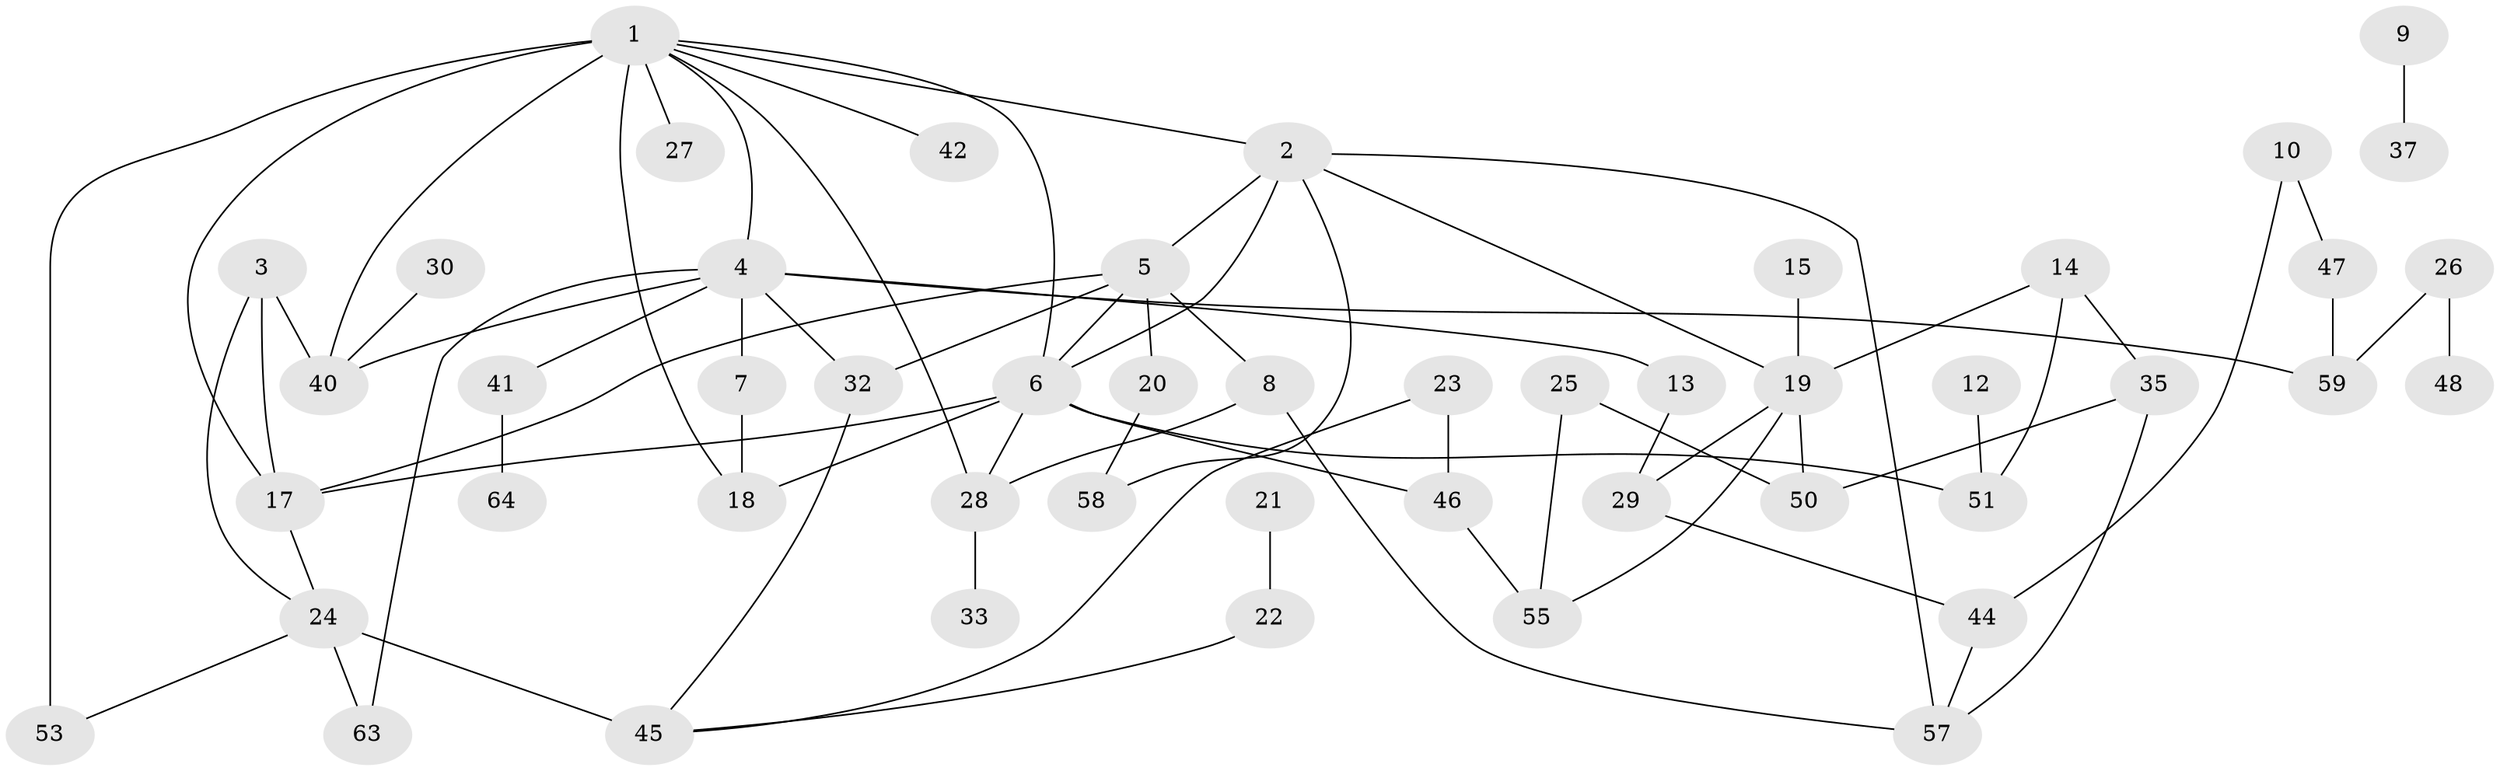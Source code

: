 // original degree distribution, {3: 0.1875, 2: 0.2890625, 5: 0.0390625, 6: 0.0234375, 1: 0.234375, 0: 0.1171875, 4: 0.1015625, 7: 0.0078125}
// Generated by graph-tools (version 1.1) at 2025/33/03/09/25 02:33:34]
// undirected, 49 vertices, 73 edges
graph export_dot {
graph [start="1"]
  node [color=gray90,style=filled];
  1;
  2;
  3;
  4;
  5;
  6;
  7;
  8;
  9;
  10;
  12;
  13;
  14;
  15;
  17;
  18;
  19;
  20;
  21;
  22;
  23;
  24;
  25;
  26;
  27;
  28;
  29;
  30;
  32;
  33;
  35;
  37;
  40;
  41;
  42;
  44;
  45;
  46;
  47;
  48;
  50;
  51;
  53;
  55;
  57;
  58;
  59;
  63;
  64;
  1 -- 2 [weight=1.0];
  1 -- 4 [weight=1.0];
  1 -- 6 [weight=1.0];
  1 -- 17 [weight=2.0];
  1 -- 18 [weight=1.0];
  1 -- 27 [weight=1.0];
  1 -- 28 [weight=1.0];
  1 -- 40 [weight=1.0];
  1 -- 42 [weight=1.0];
  1 -- 53 [weight=2.0];
  2 -- 5 [weight=1.0];
  2 -- 6 [weight=1.0];
  2 -- 19 [weight=1.0];
  2 -- 57 [weight=1.0];
  2 -- 58 [weight=1.0];
  3 -- 17 [weight=1.0];
  3 -- 24 [weight=1.0];
  3 -- 40 [weight=1.0];
  4 -- 7 [weight=2.0];
  4 -- 13 [weight=1.0];
  4 -- 32 [weight=1.0];
  4 -- 40 [weight=1.0];
  4 -- 41 [weight=1.0];
  4 -- 59 [weight=1.0];
  4 -- 63 [weight=1.0];
  5 -- 6 [weight=1.0];
  5 -- 8 [weight=1.0];
  5 -- 17 [weight=1.0];
  5 -- 20 [weight=1.0];
  5 -- 32 [weight=1.0];
  6 -- 17 [weight=1.0];
  6 -- 18 [weight=1.0];
  6 -- 28 [weight=1.0];
  6 -- 46 [weight=1.0];
  6 -- 51 [weight=1.0];
  7 -- 18 [weight=1.0];
  8 -- 28 [weight=2.0];
  8 -- 57 [weight=1.0];
  9 -- 37 [weight=1.0];
  10 -- 44 [weight=1.0];
  10 -- 47 [weight=1.0];
  12 -- 51 [weight=2.0];
  13 -- 29 [weight=1.0];
  14 -- 19 [weight=1.0];
  14 -- 35 [weight=1.0];
  14 -- 51 [weight=1.0];
  15 -- 19 [weight=1.0];
  17 -- 24 [weight=1.0];
  19 -- 29 [weight=1.0];
  19 -- 50 [weight=1.0];
  19 -- 55 [weight=1.0];
  20 -- 58 [weight=1.0];
  21 -- 22 [weight=1.0];
  22 -- 45 [weight=1.0];
  23 -- 45 [weight=1.0];
  23 -- 46 [weight=1.0];
  24 -- 45 [weight=3.0];
  24 -- 53 [weight=1.0];
  24 -- 63 [weight=1.0];
  25 -- 50 [weight=1.0];
  25 -- 55 [weight=1.0];
  26 -- 48 [weight=2.0];
  26 -- 59 [weight=1.0];
  28 -- 33 [weight=1.0];
  29 -- 44 [weight=1.0];
  30 -- 40 [weight=1.0];
  32 -- 45 [weight=1.0];
  35 -- 50 [weight=1.0];
  35 -- 57 [weight=1.0];
  41 -- 64 [weight=1.0];
  44 -- 57 [weight=1.0];
  46 -- 55 [weight=1.0];
  47 -- 59 [weight=1.0];
}
